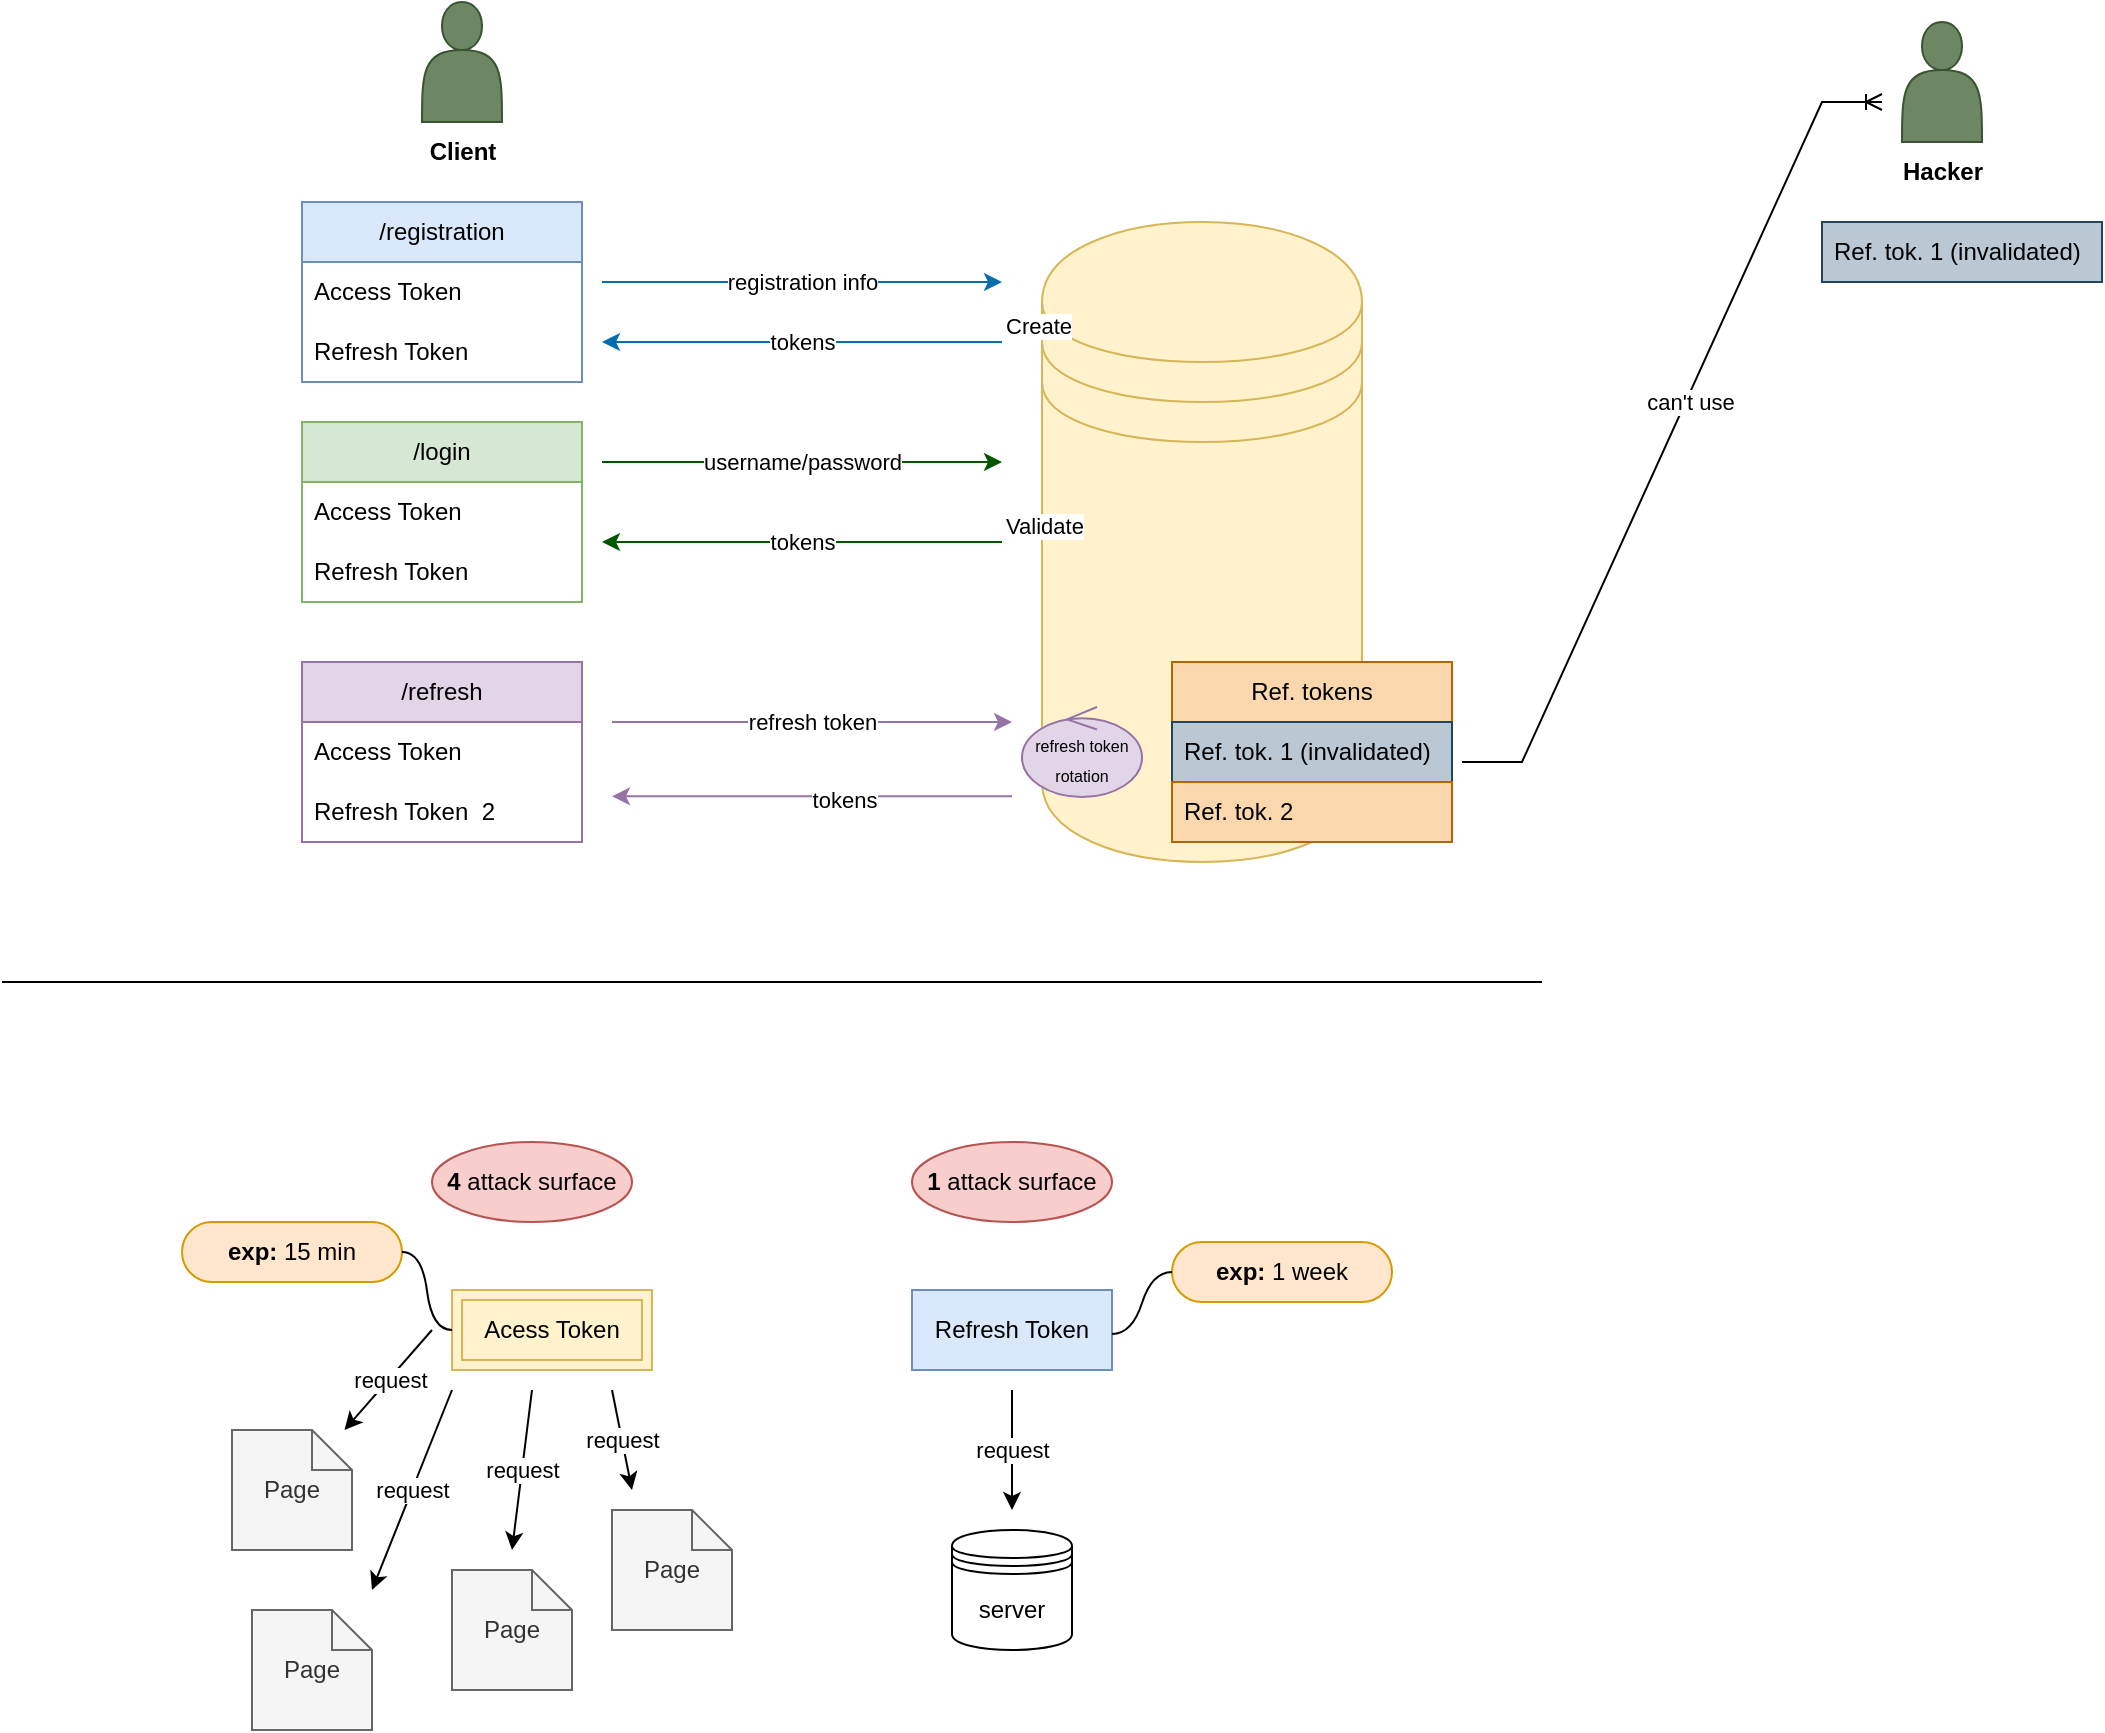 <mxfile version="24.2.8" type="github">
  <diagram name="Page-1" id="cTfkhVUvLtRWzx6Vdypk">
    <mxGraphModel dx="2220" dy="918" grid="1" gridSize="10" guides="1" tooltips="1" connect="1" arrows="1" fold="1" page="0" pageScale="1" pageWidth="850" pageHeight="1100" math="0" shadow="0">
      <root>
        <mxCell id="0" />
        <mxCell id="1" parent="0" />
        <mxCell id="D_5GUbwEBuoG8zNxzRxb-2" value="" style="shape=actor;whiteSpace=wrap;html=1;fillColor=#6d8764;strokeColor=#3A5431;fontColor=#ffffff;" parent="1" vertex="1">
          <mxGeometry x="30" y="10" width="40" height="60" as="geometry" />
        </mxCell>
        <mxCell id="D_5GUbwEBuoG8zNxzRxb-3" value="" style="shape=datastore;whiteSpace=wrap;html=1;fillColor=#fff2cc;strokeColor=#d6b656;" parent="1" vertex="1">
          <mxGeometry x="340" y="120" width="160" height="320" as="geometry" />
        </mxCell>
        <mxCell id="D_5GUbwEBuoG8zNxzRxb-4" value="" style="shape=actor;whiteSpace=wrap;html=1;fillColor=#6d8764;strokeColor=#3A5431;fontColor=#ffffff;" parent="1" vertex="1">
          <mxGeometry x="770" y="20" width="40" height="60" as="geometry" />
        </mxCell>
        <mxCell id="D_5GUbwEBuoG8zNxzRxb-10" value="/login" style="swimlane;fontStyle=0;childLayout=stackLayout;horizontal=1;startSize=30;horizontalStack=0;resizeParent=1;resizeParentMax=0;resizeLast=0;collapsible=1;marginBottom=0;whiteSpace=wrap;html=1;fillColor=#d5e8d4;strokeColor=#82b366;" parent="1" vertex="1">
          <mxGeometry x="-30" y="220" width="140" height="90" as="geometry" />
        </mxCell>
        <mxCell id="D_5GUbwEBuoG8zNxzRxb-11" value="Access Token" style="text;strokeColor=none;fillColor=none;align=left;verticalAlign=middle;spacingLeft=4;spacingRight=4;overflow=hidden;points=[[0,0.5],[1,0.5]];portConstraint=eastwest;rotatable=0;whiteSpace=wrap;html=1;" parent="D_5GUbwEBuoG8zNxzRxb-10" vertex="1">
          <mxGeometry y="30" width="140" height="30" as="geometry" />
        </mxCell>
        <mxCell id="D_5GUbwEBuoG8zNxzRxb-12" value="Refresh Token" style="text;strokeColor=none;fillColor=none;align=left;verticalAlign=middle;spacingLeft=4;spacingRight=4;overflow=hidden;points=[[0,0.5],[1,0.5]];portConstraint=eastwest;rotatable=0;whiteSpace=wrap;html=1;" parent="D_5GUbwEBuoG8zNxzRxb-10" vertex="1">
          <mxGeometry y="60" width="140" height="30" as="geometry" />
        </mxCell>
        <mxCell id="D_5GUbwEBuoG8zNxzRxb-15" value="/registration" style="swimlane;fontStyle=0;childLayout=stackLayout;horizontal=1;startSize=30;horizontalStack=0;resizeParent=1;resizeParentMax=0;resizeLast=0;collapsible=1;marginBottom=0;whiteSpace=wrap;html=1;fillColor=#dae8fc;strokeColor=#6c8ebf;" parent="1" vertex="1">
          <mxGeometry x="-30" y="110" width="140" height="90" as="geometry" />
        </mxCell>
        <mxCell id="D_5GUbwEBuoG8zNxzRxb-16" value="Access Token" style="text;strokeColor=none;fillColor=none;align=left;verticalAlign=middle;spacingLeft=4;spacingRight=4;overflow=hidden;points=[[0,0.5],[1,0.5]];portConstraint=eastwest;rotatable=0;whiteSpace=wrap;html=1;" parent="D_5GUbwEBuoG8zNxzRxb-15" vertex="1">
          <mxGeometry y="30" width="140" height="30" as="geometry" />
        </mxCell>
        <mxCell id="D_5GUbwEBuoG8zNxzRxb-17" value="Refresh Token" style="text;strokeColor=none;fillColor=none;align=left;verticalAlign=middle;spacingLeft=4;spacingRight=4;overflow=hidden;points=[[0,0.5],[1,0.5]];portConstraint=eastwest;rotatable=0;whiteSpace=wrap;html=1;" parent="D_5GUbwEBuoG8zNxzRxb-15" vertex="1">
          <mxGeometry y="60" width="140" height="30" as="geometry" />
        </mxCell>
        <mxCell id="D_5GUbwEBuoG8zNxzRxb-20" value="/refresh" style="swimlane;fontStyle=0;childLayout=stackLayout;horizontal=1;startSize=30;horizontalStack=0;resizeParent=1;resizeParentMax=0;resizeLast=0;collapsible=1;marginBottom=0;whiteSpace=wrap;html=1;fillColor=#e1d5e7;strokeColor=#9673a6;" parent="1" vertex="1">
          <mxGeometry x="-30" y="340" width="140" height="90" as="geometry" />
        </mxCell>
        <mxCell id="D_5GUbwEBuoG8zNxzRxb-21" value="Access Token" style="text;strokeColor=none;fillColor=none;align=left;verticalAlign=middle;spacingLeft=4;spacingRight=4;overflow=hidden;points=[[0,0.5],[1,0.5]];portConstraint=eastwest;rotatable=0;whiteSpace=wrap;html=1;" parent="D_5GUbwEBuoG8zNxzRxb-20" vertex="1">
          <mxGeometry y="30" width="140" height="30" as="geometry" />
        </mxCell>
        <mxCell id="D_5GUbwEBuoG8zNxzRxb-22" value="Refresh Token&amp;nbsp; 2" style="text;strokeColor=none;fillColor=none;align=left;verticalAlign=middle;spacingLeft=4;spacingRight=4;overflow=hidden;points=[[0,0.5],[1,0.5]];portConstraint=eastwest;rotatable=0;whiteSpace=wrap;html=1;" parent="D_5GUbwEBuoG8zNxzRxb-20" vertex="1">
          <mxGeometry y="60" width="140" height="30" as="geometry" />
        </mxCell>
        <mxCell id="D_5GUbwEBuoG8zNxzRxb-23" value="" style="endArrow=classic;html=1;rounded=0;fillColor=#e1d5e7;strokeColor=#9673a6;" parent="1" edge="1">
          <mxGeometry width="50" height="50" relative="1" as="geometry">
            <mxPoint x="325" y="407.16" as="sourcePoint" />
            <mxPoint x="125" y="407.16" as="targetPoint" />
          </mxGeometry>
        </mxCell>
        <mxCell id="D_5GUbwEBuoG8zNxzRxb-37" value="tokens" style="edgeLabel;html=1;align=center;verticalAlign=middle;resizable=0;points=[];rotation=0;" parent="D_5GUbwEBuoG8zNxzRxb-23" vertex="1" connectable="0">
          <mxGeometry x="-0.158" y="2" relative="1" as="geometry">
            <mxPoint as="offset" />
          </mxGeometry>
        </mxCell>
        <mxCell id="D_5GUbwEBuoG8zNxzRxb-25" value="" style="endArrow=classic;html=1;rounded=0;fillColor=#008a00;strokeColor=#005700;" parent="1" edge="1">
          <mxGeometry relative="1" as="geometry">
            <mxPoint x="120" y="240" as="sourcePoint" />
            <mxPoint x="320" y="240" as="targetPoint" />
          </mxGeometry>
        </mxCell>
        <mxCell id="D_5GUbwEBuoG8zNxzRxb-26" value="username/password" style="edgeLabel;resizable=0;html=1;;align=center;verticalAlign=middle;rotation=0;" parent="D_5GUbwEBuoG8zNxzRxb-25" connectable="0" vertex="1">
          <mxGeometry relative="1" as="geometry" />
        </mxCell>
        <mxCell id="D_5GUbwEBuoG8zNxzRxb-31" value="" style="endArrow=classic;html=1;rounded=0;fillColor=#008a00;strokeColor=#005700;" parent="1" edge="1">
          <mxGeometry relative="1" as="geometry">
            <mxPoint x="320" y="280" as="sourcePoint" />
            <mxPoint x="120" y="280" as="targetPoint" />
          </mxGeometry>
        </mxCell>
        <mxCell id="D_5GUbwEBuoG8zNxzRxb-32" value="tokens" style="edgeLabel;resizable=0;html=1;;align=center;verticalAlign=middle;rotation=0;" parent="D_5GUbwEBuoG8zNxzRxb-31" connectable="0" vertex="1">
          <mxGeometry relative="1" as="geometry" />
        </mxCell>
        <mxCell id="D_5GUbwEBuoG8zNxzRxb-33" value="Validate" style="edgeLabel;resizable=0;html=1;;align=left;verticalAlign=bottom;" parent="D_5GUbwEBuoG8zNxzRxb-31" connectable="0" vertex="1">
          <mxGeometry x="-1" relative="1" as="geometry" />
        </mxCell>
        <mxCell id="D_5GUbwEBuoG8zNxzRxb-34" value="" style="endArrow=classic;html=1;rounded=0;fillColor=#1ba1e2;strokeColor=#006EAF;" parent="1" edge="1">
          <mxGeometry relative="1" as="geometry">
            <mxPoint x="320" y="180" as="sourcePoint" />
            <mxPoint x="120" y="180" as="targetPoint" />
          </mxGeometry>
        </mxCell>
        <mxCell id="D_5GUbwEBuoG8zNxzRxb-35" value="tokens" style="edgeLabel;resizable=0;html=1;;align=center;verticalAlign=middle;" parent="D_5GUbwEBuoG8zNxzRxb-34" connectable="0" vertex="1">
          <mxGeometry relative="1" as="geometry" />
        </mxCell>
        <mxCell id="D_5GUbwEBuoG8zNxzRxb-36" value="Create" style="edgeLabel;resizable=0;html=1;;align=left;verticalAlign=bottom;" parent="D_5GUbwEBuoG8zNxzRxb-34" connectable="0" vertex="1">
          <mxGeometry x="-1" relative="1" as="geometry" />
        </mxCell>
        <mxCell id="D_5GUbwEBuoG8zNxzRxb-38" value="" style="endArrow=classic;html=1;rounded=0;fillColor=#e1d5e7;strokeColor=#9673a6;" parent="1" edge="1">
          <mxGeometry relative="1" as="geometry">
            <mxPoint x="125" y="370" as="sourcePoint" />
            <mxPoint x="325" y="370" as="targetPoint" />
          </mxGeometry>
        </mxCell>
        <mxCell id="D_5GUbwEBuoG8zNxzRxb-39" value="refresh token" style="edgeLabel;resizable=0;html=1;;align=center;verticalAlign=middle;" parent="D_5GUbwEBuoG8zNxzRxb-38" connectable="0" vertex="1">
          <mxGeometry relative="1" as="geometry" />
        </mxCell>
        <mxCell id="D_5GUbwEBuoG8zNxzRxb-40" value="" style="endArrow=classic;html=1;rounded=0;fillColor=#1ba1e2;strokeColor=#006EAF;" parent="1" edge="1">
          <mxGeometry relative="1" as="geometry">
            <mxPoint x="120" y="150" as="sourcePoint" />
            <mxPoint x="320" y="150" as="targetPoint" />
          </mxGeometry>
        </mxCell>
        <mxCell id="D_5GUbwEBuoG8zNxzRxb-41" value="registration info" style="edgeLabel;resizable=0;html=1;;align=center;verticalAlign=middle;" parent="D_5GUbwEBuoG8zNxzRxb-40" connectable="0" vertex="1">
          <mxGeometry relative="1" as="geometry" />
        </mxCell>
        <mxCell id="D_5GUbwEBuoG8zNxzRxb-43" value="Refresh Token" style="whiteSpace=wrap;html=1;align=center;fillColor=#dae8fc;strokeColor=#6c8ebf;" parent="1" vertex="1">
          <mxGeometry x="275" y="654" width="100" height="40" as="geometry" />
        </mxCell>
        <mxCell id="D_5GUbwEBuoG8zNxzRxb-44" value="Acess Token" style="shape=ext;margin=3;double=1;whiteSpace=wrap;html=1;align=center;fillColor=#fff2cc;strokeColor=#d6b656;" parent="1" vertex="1">
          <mxGeometry x="45" y="654" width="100" height="40" as="geometry" />
        </mxCell>
        <mxCell id="D_5GUbwEBuoG8zNxzRxb-45" value="Page" style="shape=note;size=20;whiteSpace=wrap;html=1;fillColor=#f5f5f5;fontColor=#333333;strokeColor=#666666;" parent="1" vertex="1">
          <mxGeometry x="-65" y="724" width="60" height="60" as="geometry" />
        </mxCell>
        <mxCell id="D_5GUbwEBuoG8zNxzRxb-46" value="Page" style="shape=note;size=20;whiteSpace=wrap;html=1;fillColor=#f5f5f5;fontColor=#333333;strokeColor=#666666;" parent="1" vertex="1">
          <mxGeometry x="45" y="794" width="60" height="60" as="geometry" />
        </mxCell>
        <mxCell id="D_5GUbwEBuoG8zNxzRxb-47" value="Page" style="shape=note;size=20;whiteSpace=wrap;html=1;fillColor=#f5f5f5;fontColor=#333333;strokeColor=#666666;" parent="1" vertex="1">
          <mxGeometry x="125" y="764" width="60" height="60" as="geometry" />
        </mxCell>
        <mxCell id="D_5GUbwEBuoG8zNxzRxb-48" value="Page" style="shape=note;size=20;whiteSpace=wrap;html=1;fillColor=#f5f5f5;fontColor=#333333;strokeColor=#666666;" parent="1" vertex="1">
          <mxGeometry x="-55" y="814" width="60" height="60" as="geometry" />
        </mxCell>
        <mxCell id="D_5GUbwEBuoG8zNxzRxb-49" value="" style="endArrow=classic;html=1;rounded=0;" parent="1" target="D_5GUbwEBuoG8zNxzRxb-45" edge="1">
          <mxGeometry relative="1" as="geometry">
            <mxPoint x="35" y="674" as="sourcePoint" />
            <mxPoint x="25" y="764" as="targetPoint" />
          </mxGeometry>
        </mxCell>
        <mxCell id="D_5GUbwEBuoG8zNxzRxb-50" value="request" style="edgeLabel;resizable=0;html=1;;align=center;verticalAlign=middle;" parent="D_5GUbwEBuoG8zNxzRxb-49" connectable="0" vertex="1">
          <mxGeometry relative="1" as="geometry" />
        </mxCell>
        <mxCell id="D_5GUbwEBuoG8zNxzRxb-51" value="" style="endArrow=classic;html=1;rounded=0;" parent="1" edge="1">
          <mxGeometry relative="1" as="geometry">
            <mxPoint x="45" y="704" as="sourcePoint" />
            <mxPoint x="5" y="804" as="targetPoint" />
          </mxGeometry>
        </mxCell>
        <mxCell id="D_5GUbwEBuoG8zNxzRxb-52" value="request" style="edgeLabel;resizable=0;html=1;;align=center;verticalAlign=middle;" parent="D_5GUbwEBuoG8zNxzRxb-51" connectable="0" vertex="1">
          <mxGeometry relative="1" as="geometry" />
        </mxCell>
        <mxCell id="D_5GUbwEBuoG8zNxzRxb-53" value="" style="endArrow=classic;html=1;rounded=0;" parent="1" edge="1">
          <mxGeometry relative="1" as="geometry">
            <mxPoint x="85" y="704" as="sourcePoint" />
            <mxPoint x="75" y="784" as="targetPoint" />
          </mxGeometry>
        </mxCell>
        <mxCell id="D_5GUbwEBuoG8zNxzRxb-54" value="request" style="edgeLabel;resizable=0;html=1;;align=center;verticalAlign=middle;" parent="D_5GUbwEBuoG8zNxzRxb-53" connectable="0" vertex="1">
          <mxGeometry relative="1" as="geometry" />
        </mxCell>
        <mxCell id="D_5GUbwEBuoG8zNxzRxb-55" value="" style="endArrow=classic;html=1;rounded=0;" parent="1" edge="1">
          <mxGeometry relative="1" as="geometry">
            <mxPoint x="125" y="704" as="sourcePoint" />
            <mxPoint x="135" y="754" as="targetPoint" />
          </mxGeometry>
        </mxCell>
        <mxCell id="D_5GUbwEBuoG8zNxzRxb-56" value="request" style="edgeLabel;resizable=0;html=1;;align=center;verticalAlign=middle;" parent="D_5GUbwEBuoG8zNxzRxb-55" connectable="0" vertex="1">
          <mxGeometry relative="1" as="geometry" />
        </mxCell>
        <mxCell id="D_5GUbwEBuoG8zNxzRxb-57" value="server" style="shape=datastore;whiteSpace=wrap;html=1;" parent="1" vertex="1">
          <mxGeometry x="295" y="774" width="60" height="60" as="geometry" />
        </mxCell>
        <mxCell id="D_5GUbwEBuoG8zNxzRxb-58" value="" style="endArrow=classic;html=1;rounded=0;" parent="1" edge="1">
          <mxGeometry relative="1" as="geometry">
            <mxPoint x="325" y="704" as="sourcePoint" />
            <mxPoint x="325" y="764" as="targetPoint" />
          </mxGeometry>
        </mxCell>
        <mxCell id="D_5GUbwEBuoG8zNxzRxb-59" value="request" style="edgeLabel;resizable=0;html=1;;align=center;verticalAlign=middle;" parent="D_5GUbwEBuoG8zNxzRxb-58" connectable="0" vertex="1">
          <mxGeometry relative="1" as="geometry" />
        </mxCell>
        <mxCell id="D_5GUbwEBuoG8zNxzRxb-60" value="&lt;b&gt;exp:&lt;/b&gt; 15 min" style="whiteSpace=wrap;html=1;rounded=1;arcSize=50;align=center;verticalAlign=middle;strokeWidth=1;autosize=1;spacing=4;treeFolding=1;treeMoving=1;newEdgeStyle={&quot;edgeStyle&quot;:&quot;entityRelationEdgeStyle&quot;,&quot;startArrow&quot;:&quot;none&quot;,&quot;endArrow&quot;:&quot;none&quot;,&quot;segment&quot;:10,&quot;curved&quot;:1,&quot;sourcePerimeterSpacing&quot;:0,&quot;targetPerimeterSpacing&quot;:0};fillColor=#ffe6cc;strokeColor=#d79b00;" parent="1" vertex="1">
          <mxGeometry x="-90" y="620" width="110" height="30" as="geometry" />
        </mxCell>
        <mxCell id="D_5GUbwEBuoG8zNxzRxb-61" value="" style="edgeStyle=entityRelationEdgeStyle;startArrow=none;endArrow=none;segment=10;curved=1;sourcePerimeterSpacing=0;targetPerimeterSpacing=0;rounded=0;exitX=0;exitY=0.5;exitDx=0;exitDy=0;" parent="1" source="D_5GUbwEBuoG8zNxzRxb-44" target="D_5GUbwEBuoG8zNxzRxb-60" edge="1">
          <mxGeometry relative="1" as="geometry">
            <mxPoint x="-90" y="664" as="sourcePoint" />
            <Array as="points">
              <mxPoint x="-20" y="684" />
              <mxPoint x="20" y="634" />
            </Array>
          </mxGeometry>
        </mxCell>
        <mxCell id="D_5GUbwEBuoG8zNxzRxb-62" value="&lt;b&gt;Client&lt;/b&gt;" style="text;html=1;align=center;verticalAlign=middle;resizable=0;points=[];autosize=1;strokeColor=none;fillColor=none;" parent="1" vertex="1">
          <mxGeometry x="20" y="70" width="60" height="30" as="geometry" />
        </mxCell>
        <mxCell id="D_5GUbwEBuoG8zNxzRxb-63" value="&lt;b&gt;Hacker&lt;/b&gt;" style="text;html=1;align=center;verticalAlign=middle;resizable=0;points=[];autosize=1;strokeColor=none;fillColor=none;" parent="1" vertex="1">
          <mxGeometry x="760" y="80" width="60" height="30" as="geometry" />
        </mxCell>
        <mxCell id="D_5GUbwEBuoG8zNxzRxb-64" value="&lt;b&gt;4&lt;/b&gt; attack surface" style="ellipse;whiteSpace=wrap;html=1;align=center;newEdgeStyle={&quot;edgeStyle&quot;:&quot;entityRelationEdgeStyle&quot;,&quot;startArrow&quot;:&quot;none&quot;,&quot;endArrow&quot;:&quot;none&quot;,&quot;segment&quot;:10,&quot;curved&quot;:1,&quot;sourcePerimeterSpacing&quot;:0,&quot;targetPerimeterSpacing&quot;:0};treeFolding=1;treeMoving=1;fillColor=#f8cecc;strokeColor=#b85450;" parent="1" vertex="1">
          <mxGeometry x="35" y="580" width="100" height="40" as="geometry" />
        </mxCell>
        <mxCell id="D_5GUbwEBuoG8zNxzRxb-65" value="&lt;b&gt;1 &lt;/b&gt;attack surface" style="ellipse;whiteSpace=wrap;html=1;align=center;newEdgeStyle={&quot;edgeStyle&quot;:&quot;entityRelationEdgeStyle&quot;,&quot;startArrow&quot;:&quot;none&quot;,&quot;endArrow&quot;:&quot;none&quot;,&quot;segment&quot;:10,&quot;curved&quot;:1,&quot;sourcePerimeterSpacing&quot;:0,&quot;targetPerimeterSpacing&quot;:0};treeFolding=1;treeMoving=1;fillColor=#f8cecc;strokeColor=#b85450;" parent="1" vertex="1">
          <mxGeometry x="275" y="580" width="100" height="40" as="geometry" />
        </mxCell>
        <mxCell id="D_5GUbwEBuoG8zNxzRxb-66" value="&lt;b&gt;exp:&lt;/b&gt; 1 week" style="whiteSpace=wrap;html=1;rounded=1;arcSize=50;align=center;verticalAlign=middle;strokeWidth=1;autosize=1;spacing=4;treeFolding=1;treeMoving=1;newEdgeStyle={&quot;edgeStyle&quot;:&quot;entityRelationEdgeStyle&quot;,&quot;startArrow&quot;:&quot;none&quot;,&quot;endArrow&quot;:&quot;none&quot;,&quot;segment&quot;:10,&quot;curved&quot;:1,&quot;sourcePerimeterSpacing&quot;:0,&quot;targetPerimeterSpacing&quot;:0};fillColor=#ffe6cc;strokeColor=#d79b00;" parent="1" vertex="1">
          <mxGeometry x="405" y="630" width="110" height="30" as="geometry" />
        </mxCell>
        <mxCell id="D_5GUbwEBuoG8zNxzRxb-67" value="" style="edgeStyle=entityRelationEdgeStyle;startArrow=none;endArrow=none;segment=10;curved=1;sourcePerimeterSpacing=0;targetPerimeterSpacing=0;rounded=0;exitX=1;exitY=0.5;exitDx=0;exitDy=0;" parent="1" target="D_5GUbwEBuoG8zNxzRxb-66" edge="1">
          <mxGeometry relative="1" as="geometry">
            <mxPoint x="375" y="676" as="sourcePoint" />
            <Array as="points">
              <mxPoint x="400" y="670" />
            </Array>
          </mxGeometry>
        </mxCell>
        <mxCell id="D_5GUbwEBuoG8zNxzRxb-71" value="&lt;font style=&quot;font-size: 8px;&quot;&gt;refresh token rotation&lt;/font&gt;" style="ellipse;shape=umlControl;whiteSpace=wrap;html=1;fillColor=#e1d5e7;strokeColor=#9673a6;" parent="1" vertex="1">
          <mxGeometry x="330" y="362.5" width="60" height="45" as="geometry" />
        </mxCell>
        <mxCell id="D_5GUbwEBuoG8zNxzRxb-75" value="" style="endArrow=none;html=1;rounded=0;" parent="1" edge="1">
          <mxGeometry width="50" height="50" relative="1" as="geometry">
            <mxPoint x="-180" y="500" as="sourcePoint" />
            <mxPoint x="590" y="500" as="targetPoint" />
          </mxGeometry>
        </mxCell>
        <mxCell id="D_5GUbwEBuoG8zNxzRxb-82" value="" style="edgeStyle=entityRelationEdgeStyle;fontSize=12;html=1;endArrow=ERoneToMany;rounded=0;" parent="1" edge="1">
          <mxGeometry width="100" height="100" relative="1" as="geometry">
            <mxPoint x="550" y="390" as="sourcePoint" />
            <mxPoint x="760" y="60" as="targetPoint" />
            <Array as="points">
              <mxPoint x="580" y="390" />
            </Array>
          </mxGeometry>
        </mxCell>
        <mxCell id="D_5GUbwEBuoG8zNxzRxb-83" value="can&#39;t use" style="edgeLabel;html=1;align=center;verticalAlign=middle;resizable=0;points=[];" parent="D_5GUbwEBuoG8zNxzRxb-82" vertex="1" connectable="0">
          <mxGeometry x="0.084" y="-1" relative="1" as="geometry">
            <mxPoint as="offset" />
          </mxGeometry>
        </mxCell>
        <mxCell id="D_5GUbwEBuoG8zNxzRxb-89" value="Ref. tokens" style="swimlane;fontStyle=0;childLayout=stackLayout;horizontal=1;startSize=30;horizontalStack=0;resizeParent=1;resizeParentMax=0;resizeLast=0;collapsible=1;marginBottom=0;whiteSpace=wrap;html=1;fillColor=#fad7ac;strokeColor=#b46504;" parent="1" vertex="1">
          <mxGeometry x="405" y="340" width="140" height="90" as="geometry" />
        </mxCell>
        <mxCell id="D_5GUbwEBuoG8zNxzRxb-90" value="Ref. tok. 1 (invalidated)" style="text;strokeColor=#23445d;fillColor=#bac8d3;align=left;verticalAlign=middle;spacingLeft=4;spacingRight=4;overflow=hidden;points=[[0,0.5],[1,0.5]];portConstraint=eastwest;rotatable=0;whiteSpace=wrap;html=1;" parent="D_5GUbwEBuoG8zNxzRxb-89" vertex="1">
          <mxGeometry y="30" width="140" height="30" as="geometry" />
        </mxCell>
        <mxCell id="D_5GUbwEBuoG8zNxzRxb-91" value="Ref. tok. 2" style="text;strokeColor=#b46504;fillColor=#fad7ac;align=left;verticalAlign=middle;spacingLeft=4;spacingRight=4;overflow=hidden;points=[[0,0.5],[1,0.5]];portConstraint=eastwest;rotatable=0;whiteSpace=wrap;html=1;" parent="D_5GUbwEBuoG8zNxzRxb-89" vertex="1">
          <mxGeometry y="60" width="140" height="30" as="geometry" />
        </mxCell>
        <mxCell id="D_5GUbwEBuoG8zNxzRxb-94" value="Ref. tok. 1 (invalidated)" style="text;strokeColor=#23445d;fillColor=#bac8d3;align=left;verticalAlign=middle;spacingLeft=4;spacingRight=4;overflow=hidden;points=[[0,0.5],[1,0.5]];portConstraint=eastwest;rotatable=0;whiteSpace=wrap;html=1;" parent="1" vertex="1">
          <mxGeometry x="730" y="120" width="140" height="30" as="geometry" />
        </mxCell>
      </root>
    </mxGraphModel>
  </diagram>
</mxfile>
